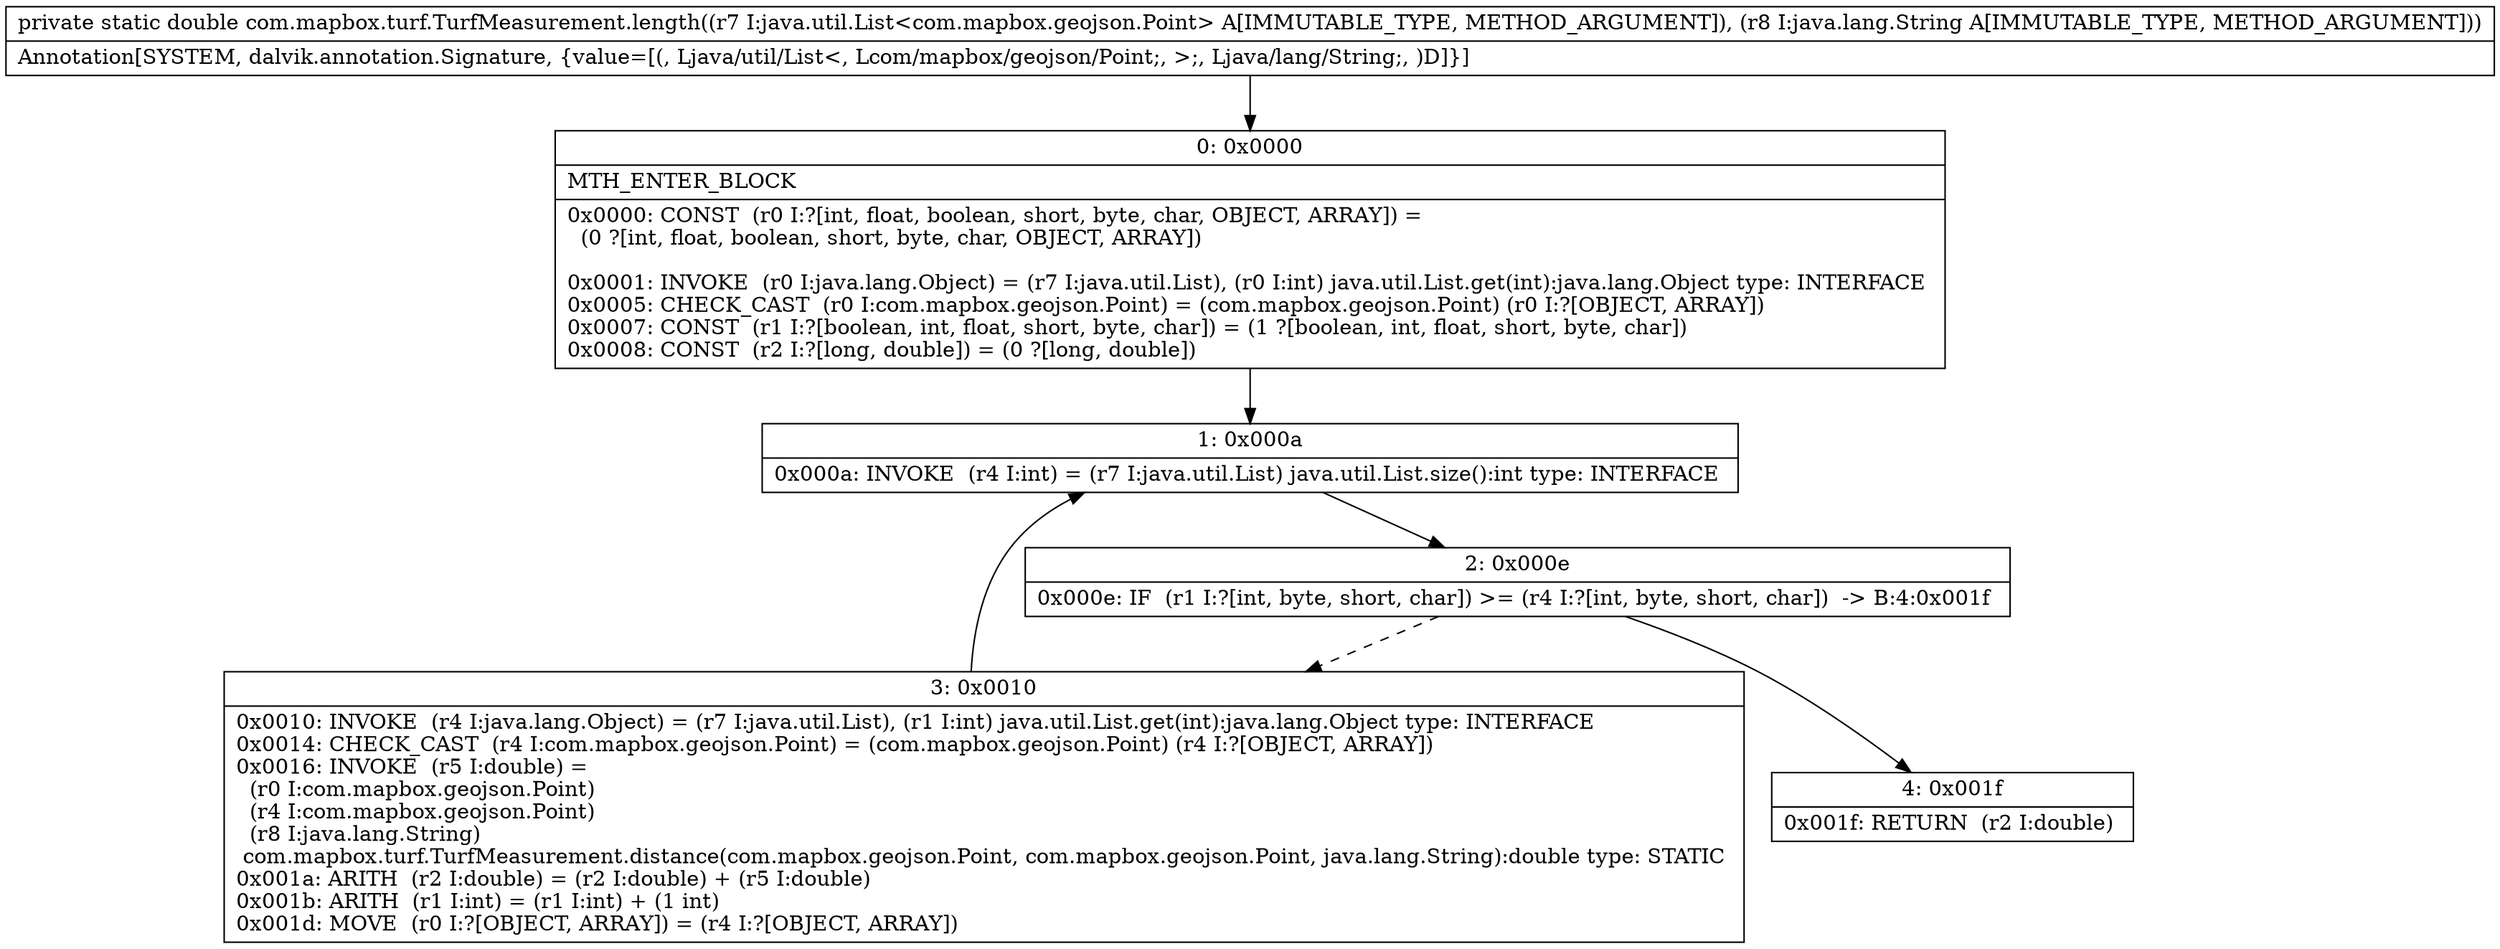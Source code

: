digraph "CFG forcom.mapbox.turf.TurfMeasurement.length(Ljava\/util\/List;Ljava\/lang\/String;)D" {
Node_0 [shape=record,label="{0\:\ 0x0000|MTH_ENTER_BLOCK\l|0x0000: CONST  (r0 I:?[int, float, boolean, short, byte, char, OBJECT, ARRAY]) = \l  (0 ?[int, float, boolean, short, byte, char, OBJECT, ARRAY])\l \l0x0001: INVOKE  (r0 I:java.lang.Object) = (r7 I:java.util.List), (r0 I:int) java.util.List.get(int):java.lang.Object type: INTERFACE \l0x0005: CHECK_CAST  (r0 I:com.mapbox.geojson.Point) = (com.mapbox.geojson.Point) (r0 I:?[OBJECT, ARRAY]) \l0x0007: CONST  (r1 I:?[boolean, int, float, short, byte, char]) = (1 ?[boolean, int, float, short, byte, char]) \l0x0008: CONST  (r2 I:?[long, double]) = (0 ?[long, double]) \l}"];
Node_1 [shape=record,label="{1\:\ 0x000a|0x000a: INVOKE  (r4 I:int) = (r7 I:java.util.List) java.util.List.size():int type: INTERFACE \l}"];
Node_2 [shape=record,label="{2\:\ 0x000e|0x000e: IF  (r1 I:?[int, byte, short, char]) \>= (r4 I:?[int, byte, short, char])  \-\> B:4:0x001f \l}"];
Node_3 [shape=record,label="{3\:\ 0x0010|0x0010: INVOKE  (r4 I:java.lang.Object) = (r7 I:java.util.List), (r1 I:int) java.util.List.get(int):java.lang.Object type: INTERFACE \l0x0014: CHECK_CAST  (r4 I:com.mapbox.geojson.Point) = (com.mapbox.geojson.Point) (r4 I:?[OBJECT, ARRAY]) \l0x0016: INVOKE  (r5 I:double) = \l  (r0 I:com.mapbox.geojson.Point)\l  (r4 I:com.mapbox.geojson.Point)\l  (r8 I:java.lang.String)\l com.mapbox.turf.TurfMeasurement.distance(com.mapbox.geojson.Point, com.mapbox.geojson.Point, java.lang.String):double type: STATIC \l0x001a: ARITH  (r2 I:double) = (r2 I:double) + (r5 I:double) \l0x001b: ARITH  (r1 I:int) = (r1 I:int) + (1 int) \l0x001d: MOVE  (r0 I:?[OBJECT, ARRAY]) = (r4 I:?[OBJECT, ARRAY]) \l}"];
Node_4 [shape=record,label="{4\:\ 0x001f|0x001f: RETURN  (r2 I:double) \l}"];
MethodNode[shape=record,label="{private static double com.mapbox.turf.TurfMeasurement.length((r7 I:java.util.List\<com.mapbox.geojson.Point\> A[IMMUTABLE_TYPE, METHOD_ARGUMENT]), (r8 I:java.lang.String A[IMMUTABLE_TYPE, METHOD_ARGUMENT]))  | Annotation[SYSTEM, dalvik.annotation.Signature, \{value=[(, Ljava\/util\/List\<, Lcom\/mapbox\/geojson\/Point;, \>;, Ljava\/lang\/String;, )D]\}]\l}"];
MethodNode -> Node_0;
Node_0 -> Node_1;
Node_1 -> Node_2;
Node_2 -> Node_3[style=dashed];
Node_2 -> Node_4;
Node_3 -> Node_1;
}

